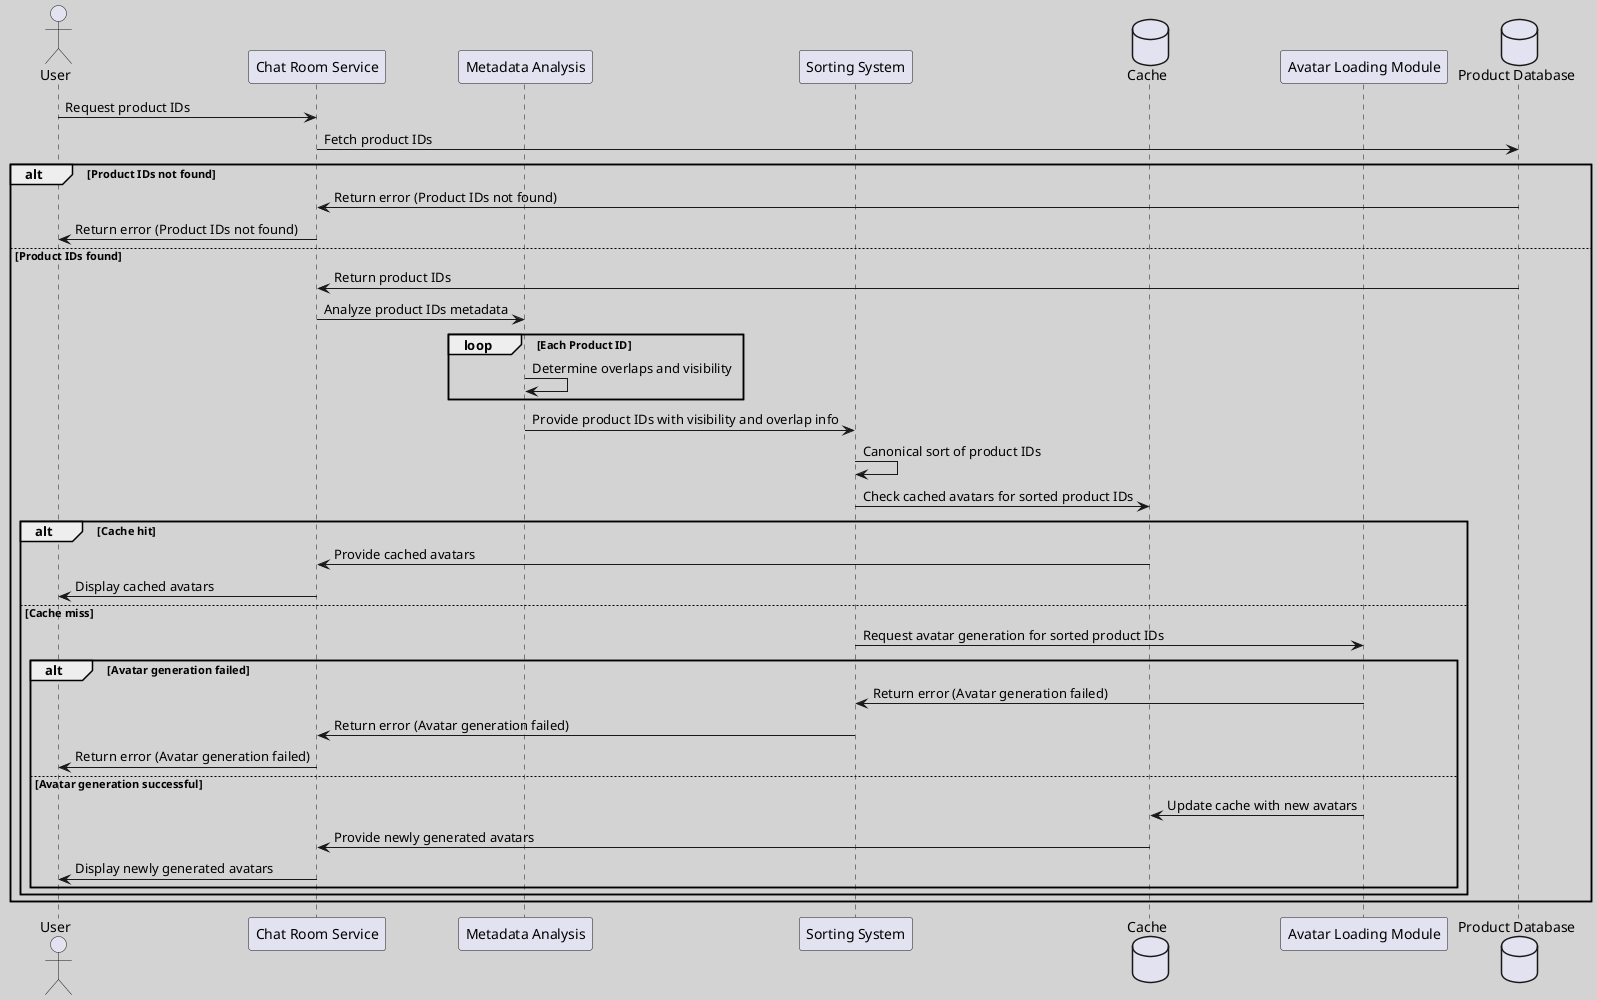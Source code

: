 @startuml
skinparam backgroundColor #D3D3D3

actor User
participant "Chat Room Service" as ChatRoomService
participant "Metadata Analysis" as MetadataAnalysis
participant "Sorting System" as SortingSystem
database "Cache" as Cache
participant "Avatar Loading Module" as AvatarLoading
database "Product Database" as ProductDB

User -> ChatRoomService: Request product IDs
ChatRoomService -> ProductDB: Fetch product IDs
    alt Product IDs not found
        ProductDB -> ChatRoomService: Return error (Product IDs not found)
        ChatRoomService -> User: Return error (Product IDs not found)
    else Product IDs found
ProductDB -> ChatRoomService: Return product IDs
ChatRoomService -> MetadataAnalysis: Analyze product IDs metadata
loop Each Product ID
    MetadataAnalysis -> MetadataAnalysis: Determine overlaps and visibility
end
MetadataAnalysis -> SortingSystem: Provide product IDs with visibility and overlap info
SortingSystem -> SortingSystem: Canonical sort of product IDs
SortingSystem -> Cache: Check cached avatars for sorted product IDs
alt Cache hit
    Cache -> ChatRoomService: Provide cached avatars
    ChatRoomService -> User: Display cached avatars
else Cache miss
    SortingSystem -> AvatarLoading: Request avatar generation for sorted product IDs
            alt Avatar generation failed
                AvatarLoading -> SortingSystem: Return error (Avatar generation failed)
                SortingSystem -> ChatRoomService: Return error (Avatar generation failed)
                ChatRoomService -> User: Return error (Avatar generation failed)
            else Avatar generation successful
    AvatarLoading -> Cache: Update cache with new avatars
    Cache -> ChatRoomService: Provide newly generated avatars
    ChatRoomService -> User: Display newly generated avatars
end
        end
    end
@enduml
